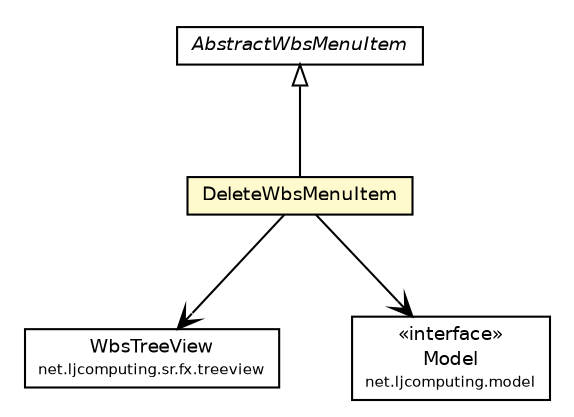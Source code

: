 #!/usr/local/bin/dot
#
# Class diagram 
# Generated by UMLGraph version R5_6 (http://www.umlgraph.org/)
#

digraph G {
	edge [fontname="Helvetica",fontsize=10,labelfontname="Helvetica",labelfontsize=10];
	node [fontname="Helvetica",fontsize=10,shape=plaintext];
	nodesep=0.25;
	ranksep=0.5;
	// net.ljcomputing.sr.fx.menu.item.AbstractWbsMenuItem
	c868 [label=<<table title="net.ljcomputing.sr.fx.menu.item.AbstractWbsMenuItem" border="0" cellborder="1" cellspacing="0" cellpadding="2" port="p" href="./AbstractWbsMenuItem.html">
		<tr><td><table border="0" cellspacing="0" cellpadding="1">
<tr><td align="center" balign="center"><font face="Helvetica-Oblique"> AbstractWbsMenuItem </font></td></tr>
		</table></td></tr>
		</table>>, URL="./AbstractWbsMenuItem.html", fontname="Helvetica", fontcolor="black", fontsize=9.0];
	// net.ljcomputing.sr.fx.menu.item.DeleteWbsMenuItem
	c870 [label=<<table title="net.ljcomputing.sr.fx.menu.item.DeleteWbsMenuItem" border="0" cellborder="1" cellspacing="0" cellpadding="2" port="p" bgcolor="lemonChiffon" href="./DeleteWbsMenuItem.html">
		<tr><td><table border="0" cellspacing="0" cellpadding="1">
<tr><td align="center" balign="center"> DeleteWbsMenuItem </td></tr>
		</table></td></tr>
		</table>>, URL="./DeleteWbsMenuItem.html", fontname="Helvetica", fontcolor="black", fontsize=9.0];
	// net.ljcomputing.sr.fx.treeview.WbsTreeView
	c883 [label=<<table title="net.ljcomputing.sr.fx.treeview.WbsTreeView" border="0" cellborder="1" cellspacing="0" cellpadding="2" port="p" href="../../treeview/WbsTreeView.html">
		<tr><td><table border="0" cellspacing="0" cellpadding="1">
<tr><td align="center" balign="center"> WbsTreeView </td></tr>
<tr><td align="center" balign="center"><font point-size="7.0"> net.ljcomputing.sr.fx.treeview </font></td></tr>
		</table></td></tr>
		</table>>, URL="../../treeview/WbsTreeView.html", fontname="Helvetica", fontcolor="black", fontsize=9.0];
	//net.ljcomputing.sr.fx.menu.item.DeleteWbsMenuItem extends net.ljcomputing.sr.fx.menu.item.AbstractWbsMenuItem
	c868:p -> c870:p [dir=back,arrowtail=empty];
	// net.ljcomputing.sr.fx.menu.item.DeleteWbsMenuItem NAVASSOC net.ljcomputing.model.Model
	c870:p -> c893:p [taillabel="", label="", headlabel="", fontname="Helvetica", fontcolor="black", fontsize=10.0, color="black", arrowhead=open];
	// net.ljcomputing.sr.fx.menu.item.DeleteWbsMenuItem NAVASSOC net.ljcomputing.sr.fx.treeview.WbsTreeView
	c870:p -> c883:p [taillabel="", label="", headlabel="", fontname="Helvetica", fontcolor="black", fontsize=10.0, color="black", arrowhead=open];
	// net.ljcomputing.model.Model
	c893 [label=<<table title="net.ljcomputing.model.Model" border="0" cellborder="1" cellspacing="0" cellpadding="2" port="p">
		<tr><td><table border="0" cellspacing="0" cellpadding="1">
<tr><td align="center" balign="center"> &#171;interface&#187; </td></tr>
<tr><td align="center" balign="center"> Model </td></tr>
<tr><td align="center" balign="center"><font point-size="7.0"> net.ljcomputing.model </font></td></tr>
		</table></td></tr>
		</table>>, URL="null", fontname="Helvetica", fontcolor="black", fontsize=9.0];
}

